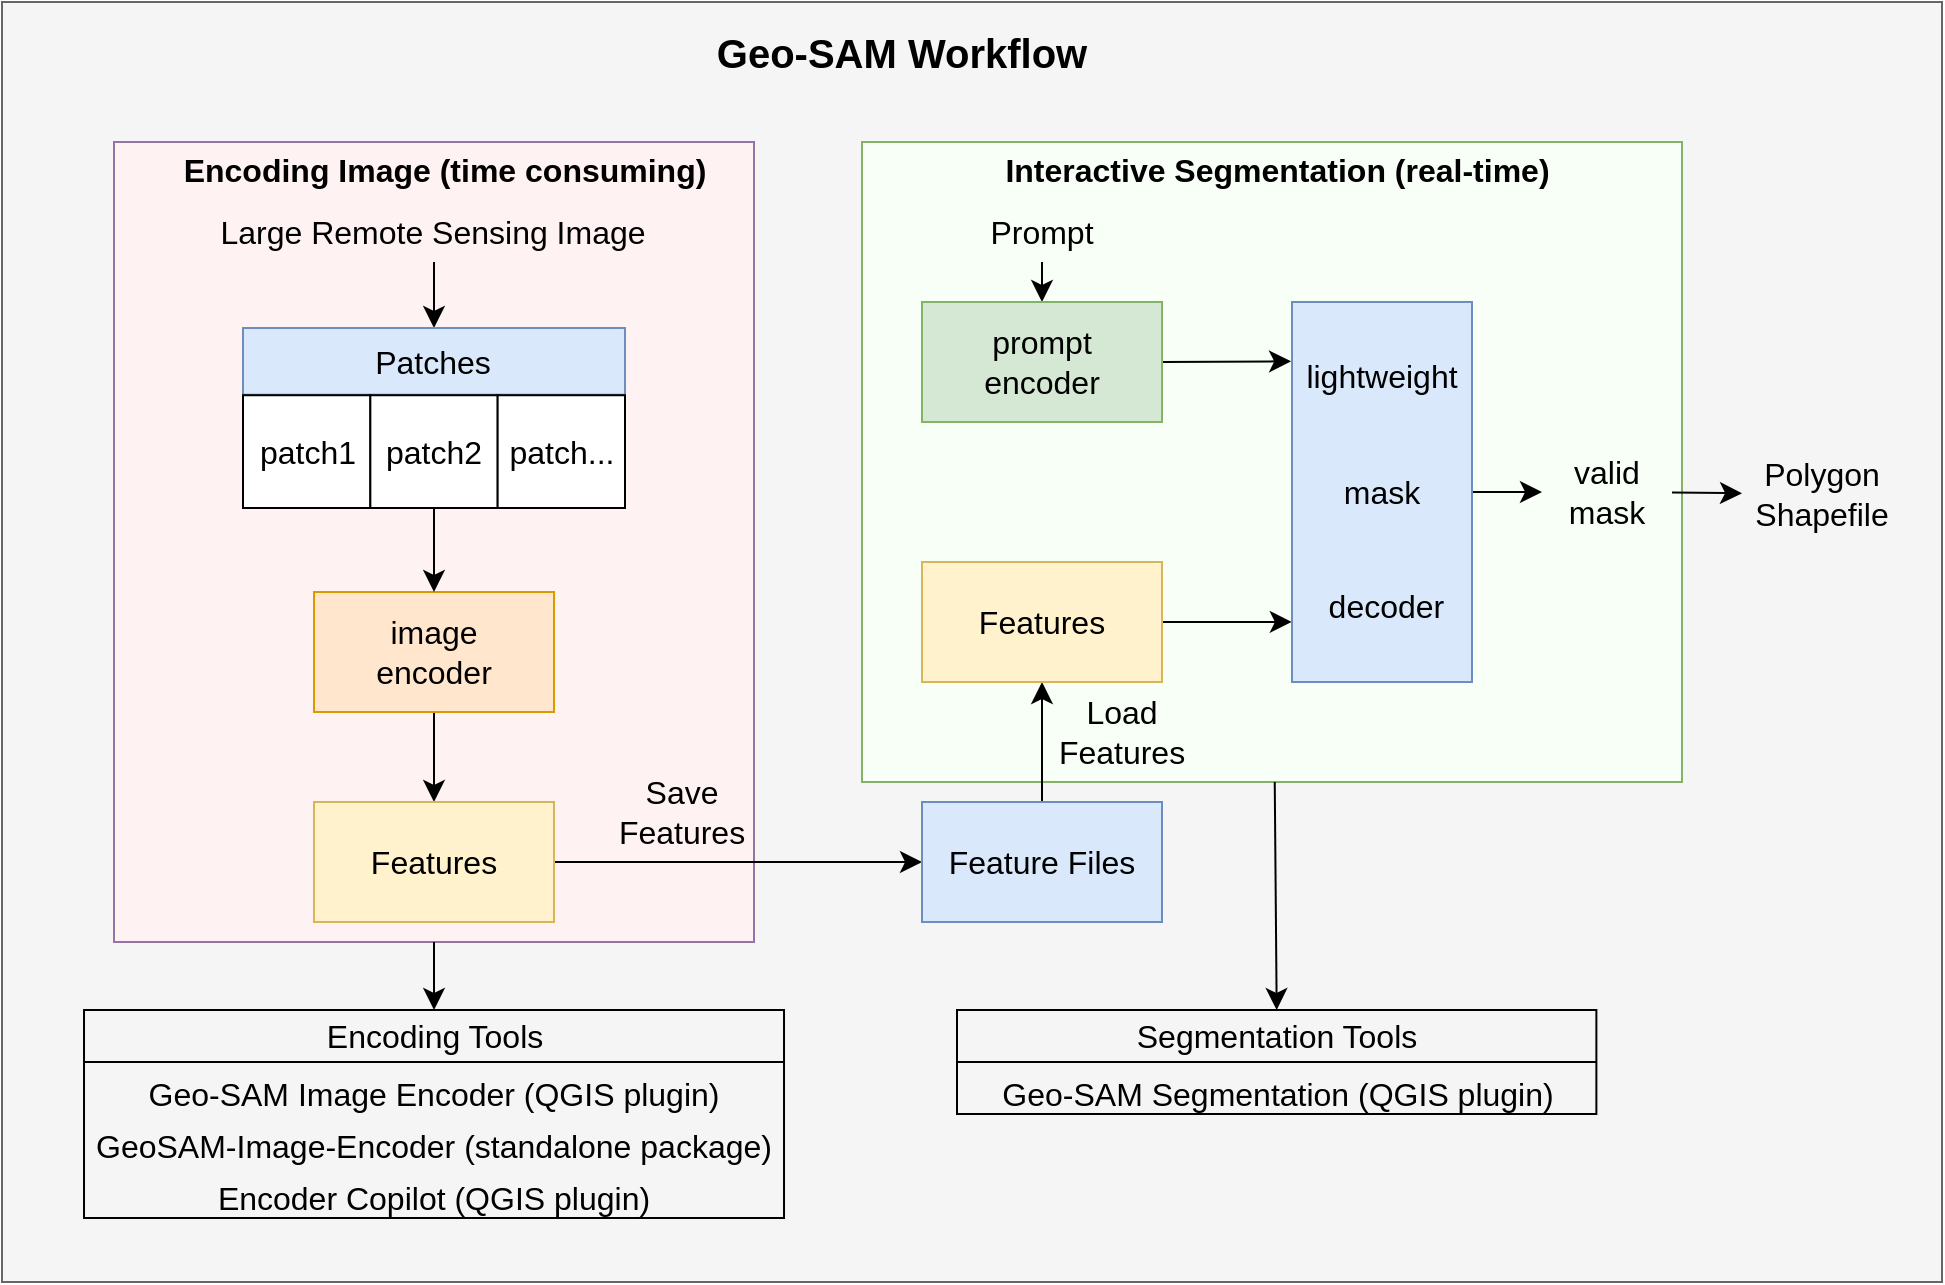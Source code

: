 <mxfile version="24.4.0" type="device">
  <diagram name="第 1 页" id="Qk4crZJXrgiV5HGb2PUo">
    <mxGraphModel dx="2074" dy="1614" grid="1" gridSize="10" guides="1" tooltips="1" connect="1" arrows="1" fold="1" page="0" pageScale="1" pageWidth="827" pageHeight="1169" math="0" shadow="0">
      <root>
        <mxCell id="0" />
        <mxCell id="1" parent="0" />
        <mxCell id="8PEj8mDurR05MUQ0729d-100" value="" style="rounded=0;whiteSpace=wrap;html=1;fontSize=16;fillColor=#f5f5f5;fontColor=#333333;strokeColor=#666666;" parent="1" vertex="1">
          <mxGeometry x="220" y="-60" width="970" height="640" as="geometry" />
        </mxCell>
        <mxCell id="8PEj8mDurR05MUQ0729d-82" value="" style="rounded=0;whiteSpace=wrap;html=1;fontSize=16;fillColor=#FFF2F2;strokeColor=#9673a6;" parent="1" vertex="1">
          <mxGeometry x="276" y="10" width="320" height="400" as="geometry" />
        </mxCell>
        <mxCell id="8PEj8mDurR05MUQ0729d-81" value="" style="rounded=0;whiteSpace=wrap;html=1;fontSize=16;fillColor=#F8FFF7;strokeColor=#82b366;" parent="1" vertex="1">
          <mxGeometry x="650" y="10" width="410" height="320" as="geometry" />
        </mxCell>
        <mxCell id="8PEj8mDurR05MUQ0729d-89" style="edgeStyle=none;curved=1;rounded=0;orthogonalLoop=1;jettySize=auto;html=1;entryX=0.5;entryY=0;entryDx=0;entryDy=0;fontSize=12;startSize=8;endSize=8;" parent="1" source="8PEj8mDurR05MUQ0729d-82" target="8PEj8mDurR05MUQ0729d-85" edge="1">
          <mxGeometry relative="1" as="geometry" />
        </mxCell>
        <mxCell id="8PEj8mDurR05MUQ0729d-93" style="edgeStyle=none;curved=1;rounded=0;orthogonalLoop=1;jettySize=auto;html=1;entryX=0.5;entryY=0;entryDx=0;entryDy=0;fontSize=12;startSize=8;endSize=8;" parent="1" source="8PEj8mDurR05MUQ0729d-81" target="8PEj8mDurR05MUQ0729d-90" edge="1">
          <mxGeometry relative="1" as="geometry" />
        </mxCell>
        <mxCell id="8PEj8mDurR05MUQ0729d-67" style="edgeStyle=none;curved=1;rounded=0;orthogonalLoop=1;jettySize=auto;html=1;entryX=0.5;entryY=0;entryDx=0;entryDy=0;fontSize=12;startSize=8;endSize=8;" parent="1" source="8PEj8mDurR05MUQ0729d-38" target="8PEj8mDurR05MUQ0729d-63" edge="1">
          <mxGeometry relative="1" as="geometry" />
        </mxCell>
        <mxCell id="8PEj8mDurR05MUQ0729d-38" value="image&lt;br&gt;encoder" style="rounded=0;whiteSpace=wrap;html=1;fontSize=16;fillColor=#ffe6cc;strokeColor=#d79b00;" parent="1" vertex="1">
          <mxGeometry x="376" y="235" width="120" height="60" as="geometry" />
        </mxCell>
        <mxCell id="8PEj8mDurR05MUQ0729d-39" style="edgeStyle=none;curved=1;rounded=0;orthogonalLoop=1;jettySize=auto;html=1;fontSize=12;startSize=8;endSize=8;entryX=0.5;entryY=0;entryDx=0;entryDy=0;" parent="1" source="8PEj8mDurR05MUQ0729d-40" target="8PEj8mDurR05MUQ0729d-58" edge="1">
          <mxGeometry relative="1" as="geometry">
            <mxPoint x="437" y="86" as="targetPoint" />
          </mxGeometry>
        </mxCell>
        <mxCell id="8PEj8mDurR05MUQ0729d-40" value="Large Remote Sensing Image" style="text;html=1;strokeColor=none;fillColor=none;align=center;verticalAlign=middle;whiteSpace=wrap;rounded=0;fontSize=16;" parent="1" vertex="1">
          <mxGeometry x="319.26" y="40" width="233.49" height="30" as="geometry" />
        </mxCell>
        <mxCell id="8PEj8mDurR05MUQ0729d-59" value="" style="group" parent="1" vertex="1" connectable="0">
          <mxGeometry x="340.5" y="103" width="229.5" height="307" as="geometry" />
        </mxCell>
        <mxCell id="8PEj8mDurR05MUQ0729d-58" value="Patches" style="rounded=0;whiteSpace=wrap;html=1;fontSize=16;fillColor=#dae8fc;strokeColor=#6c8ebf;" parent="8PEj8mDurR05MUQ0729d-59" vertex="1">
          <mxGeometry width="190.996" height="33.333" as="geometry" />
        </mxCell>
        <mxCell id="8PEj8mDurR05MUQ0729d-53" value="patch1" style="html=1;whiteSpace=wrap;fontSize=16;" parent="8PEj8mDurR05MUQ0729d-59" vertex="1">
          <mxGeometry y="33.615" width="63.675" height="56.385" as="geometry" />
        </mxCell>
        <mxCell id="8PEj8mDurR05MUQ0729d-54" value="patch2" style="html=1;whiteSpace=wrap;fontSize=16;" parent="8PEj8mDurR05MUQ0729d-59" vertex="1">
          <mxGeometry x="63.675" y="33.615" width="63.675" height="56.385" as="geometry" />
        </mxCell>
        <mxCell id="8PEj8mDurR05MUQ0729d-55" value="patch..." style="html=1;whiteSpace=wrap;fontSize=16;" parent="8PEj8mDurR05MUQ0729d-59" vertex="1">
          <mxGeometry x="127.325" y="33.615" width="63.675" height="56.385" as="geometry" />
        </mxCell>
        <mxCell id="8PEj8mDurR05MUQ0729d-60" style="edgeStyle=none;curved=1;rounded=0;orthogonalLoop=1;jettySize=auto;html=1;fontSize=12;startSize=8;endSize=8;entryX=0.5;entryY=0;entryDx=0;entryDy=0;" parent="1" source="8PEj8mDurR05MUQ0729d-54" target="8PEj8mDurR05MUQ0729d-38" edge="1">
          <mxGeometry relative="1" as="geometry">
            <mxPoint x="438" y="340" as="targetPoint" />
          </mxGeometry>
        </mxCell>
        <mxCell id="8PEj8mDurR05MUQ0729d-71" value="" style="edgeStyle=none;curved=1;rounded=0;orthogonalLoop=1;jettySize=auto;html=1;fontSize=12;startSize=8;endSize=8;" parent="1" source="8PEj8mDurR05MUQ0729d-63" target="8PEj8mDurR05MUQ0729d-70" edge="1">
          <mxGeometry relative="1" as="geometry" />
        </mxCell>
        <mxCell id="8PEj8mDurR05MUQ0729d-63" value="Features" style="rounded=0;whiteSpace=wrap;html=1;fontSize=16;fillColor=#fff2cc;strokeColor=#d6b656;" parent="1" vertex="1">
          <mxGeometry x="376" y="340" width="120" height="60" as="geometry" />
        </mxCell>
        <mxCell id="8PEj8mDurR05MUQ0729d-66" style="edgeStyle=none;curved=1;rounded=0;orthogonalLoop=1;jettySize=auto;html=1;entryX=0.5;entryY=0;entryDx=0;entryDy=0;fontSize=12;startSize=8;endSize=8;" parent="1" source="8PEj8mDurR05MUQ0729d-64" target="8PEj8mDurR05MUQ0729d-65" edge="1">
          <mxGeometry relative="1" as="geometry" />
        </mxCell>
        <mxCell id="8PEj8mDurR05MUQ0729d-64" value="Prompt" style="text;html=1;strokeColor=none;fillColor=none;align=center;verticalAlign=middle;whiteSpace=wrap;rounded=0;fontSize=16;" parent="1" vertex="1">
          <mxGeometry x="710" y="40" width="60" height="30" as="geometry" />
        </mxCell>
        <mxCell id="8PEj8mDurR05MUQ0729d-79" style="edgeStyle=none;curved=1;rounded=0;orthogonalLoop=1;jettySize=auto;html=1;exitX=1;exitY=0.5;exitDx=0;exitDy=0;entryX=-0.005;entryY=0.156;entryDx=0;entryDy=0;entryPerimeter=0;fontSize=12;startSize=8;endSize=8;" parent="1" source="8PEj8mDurR05MUQ0729d-65" target="8PEj8mDurR05MUQ0729d-78" edge="1">
          <mxGeometry relative="1" as="geometry" />
        </mxCell>
        <mxCell id="8PEj8mDurR05MUQ0729d-65" value="prompt&lt;br&gt;encoder" style="rounded=0;whiteSpace=wrap;html=1;fontSize=16;fillColor=#d5e8d4;strokeColor=#82b366;" parent="1" vertex="1">
          <mxGeometry x="680" y="90" width="120" height="60" as="geometry" />
        </mxCell>
        <mxCell id="8PEj8mDurR05MUQ0729d-76" value="" style="edgeStyle=none;curved=1;rounded=0;orthogonalLoop=1;jettySize=auto;html=1;fontSize=12;startSize=8;endSize=8;entryX=0.5;entryY=1;entryDx=0;entryDy=0;" parent="1" source="8PEj8mDurR05MUQ0729d-70" target="8PEj8mDurR05MUQ0729d-75" edge="1">
          <mxGeometry relative="1" as="geometry">
            <mxPoint x="740" y="270" as="targetPoint" />
          </mxGeometry>
        </mxCell>
        <mxCell id="8PEj8mDurR05MUQ0729d-70" value="Feature Files" style="whiteSpace=wrap;html=1;fontSize=16;rounded=0;fillColor=#dae8fc;strokeColor=#6c8ebf;" parent="1" vertex="1">
          <mxGeometry x="680" y="340" width="120" height="60" as="geometry" />
        </mxCell>
        <mxCell id="8PEj8mDurR05MUQ0729d-72" value="Save Features" style="text;html=1;strokeColor=none;fillColor=none;align=center;verticalAlign=middle;whiteSpace=wrap;rounded=0;fontSize=16;" parent="1" vertex="1">
          <mxGeometry x="530" y="330" width="60" height="30" as="geometry" />
        </mxCell>
        <mxCell id="8PEj8mDurR05MUQ0729d-80" style="edgeStyle=none;curved=1;rounded=0;orthogonalLoop=1;jettySize=auto;html=1;entryX=-0.001;entryY=0.842;entryDx=0;entryDy=0;entryPerimeter=0;fontSize=12;startSize=8;endSize=8;" parent="1" source="8PEj8mDurR05MUQ0729d-75" target="8PEj8mDurR05MUQ0729d-78" edge="1">
          <mxGeometry relative="1" as="geometry" />
        </mxCell>
        <mxCell id="8PEj8mDurR05MUQ0729d-75" value="Features" style="whiteSpace=wrap;html=1;fontSize=16;fillColor=#fff2cc;strokeColor=#d6b656;rounded=0;" parent="1" vertex="1">
          <mxGeometry x="680" y="220" width="120" height="60" as="geometry" />
        </mxCell>
        <mxCell id="8PEj8mDurR05MUQ0729d-77" value="Load&lt;br&gt;Features" style="text;html=1;strokeColor=none;fillColor=none;align=center;verticalAlign=middle;whiteSpace=wrap;rounded=0;fontSize=16;" parent="1" vertex="1">
          <mxGeometry x="750" y="290" width="60" height="30" as="geometry" />
        </mxCell>
        <mxCell id="8PEj8mDurR05MUQ0729d-84" style="edgeStyle=none;curved=1;rounded=0;orthogonalLoop=1;jettySize=auto;html=1;fontSize=12;startSize=8;endSize=8;" parent="1" source="8PEj8mDurR05MUQ0729d-78" target="8PEj8mDurR05MUQ0729d-83" edge="1">
          <mxGeometry relative="1" as="geometry" />
        </mxCell>
        <mxCell id="8PEj8mDurR05MUQ0729d-78" value="lightweight &lt;br&gt;&lt;br&gt;&lt;br&gt;mask&lt;br&gt;&lt;br&gt;&lt;br&gt;&amp;nbsp;decoder" style="rounded=0;whiteSpace=wrap;html=1;fontSize=16;fillColor=#dae8fc;strokeColor=#6c8ebf;" parent="1" vertex="1">
          <mxGeometry x="865" y="90" width="90" height="190" as="geometry" />
        </mxCell>
        <mxCell id="8PEj8mDurR05MUQ0729d-97" value="" style="edgeStyle=none;curved=1;rounded=0;orthogonalLoop=1;jettySize=auto;html=1;fontSize=12;startSize=8;endSize=8;" parent="1" source="8PEj8mDurR05MUQ0729d-83" target="8PEj8mDurR05MUQ0729d-96" edge="1">
          <mxGeometry relative="1" as="geometry" />
        </mxCell>
        <mxCell id="8PEj8mDurR05MUQ0729d-83" value="valid &lt;br&gt;mask" style="text;html=1;strokeColor=none;fillColor=none;align=center;verticalAlign=middle;whiteSpace=wrap;rounded=0;fontSize=16;" parent="1" vertex="1">
          <mxGeometry x="990" y="145" width="65" height="80" as="geometry" />
        </mxCell>
        <mxCell id="8PEj8mDurR05MUQ0729d-85" value="Encoding Tools" style="swimlane;fontStyle=0;childLayout=stackLayout;horizontal=1;startSize=26;fillColor=none;horizontalStack=0;resizeParent=1;resizeParentMax=0;resizeLast=0;collapsible=1;marginBottom=0;html=1;fontSize=16;" parent="1" vertex="1">
          <mxGeometry x="261.01" y="444" width="350" height="104" as="geometry" />
        </mxCell>
        <mxCell id="8PEj8mDurR05MUQ0729d-86" value="Geo-SAM Image Encoder (QGIS plugin)" style="text;strokeColor=none;fillColor=none;align=center;verticalAlign=top;spacingLeft=4;spacingRight=4;overflow=hidden;rotatable=0;points=[[0,0.5],[1,0.5]];portConstraint=eastwest;whiteSpace=wrap;html=1;fontSize=16;" parent="8PEj8mDurR05MUQ0729d-85" vertex="1">
          <mxGeometry y="26" width="350" height="26" as="geometry" />
        </mxCell>
        <mxCell id="8PEj8mDurR05MUQ0729d-87" value="GeoSAM-Image-Encoder (standalone package)" style="text;strokeColor=none;fillColor=none;align=left;verticalAlign=top;spacingLeft=4;spacingRight=4;overflow=hidden;rotatable=0;points=[[0,0.5],[1,0.5]];portConstraint=eastwest;whiteSpace=wrap;html=1;fontSize=16;" parent="8PEj8mDurR05MUQ0729d-85" vertex="1">
          <mxGeometry y="52" width="350" height="26" as="geometry" />
        </mxCell>
        <mxCell id="8PEj8mDurR05MUQ0729d-98" value="Encoder Copilot (QGIS plugin)" style="text;strokeColor=none;fillColor=none;align=center;verticalAlign=top;spacingLeft=4;spacingRight=4;overflow=hidden;rotatable=0;points=[[0,0.5],[1,0.5]];portConstraint=eastwest;whiteSpace=wrap;html=1;fontSize=16;" parent="8PEj8mDurR05MUQ0729d-85" vertex="1">
          <mxGeometry y="78" width="350" height="26" as="geometry" />
        </mxCell>
        <mxCell id="8PEj8mDurR05MUQ0729d-90" value="Segmentation Tools" style="swimlane;fontStyle=0;childLayout=stackLayout;horizontal=1;startSize=26;fillColor=none;horizontalStack=0;resizeParent=1;resizeParentMax=0;resizeLast=0;collapsible=1;marginBottom=0;html=1;fontSize=16;" parent="1" vertex="1">
          <mxGeometry x="697.5" y="444" width="319.69" height="52" as="geometry" />
        </mxCell>
        <mxCell id="8PEj8mDurR05MUQ0729d-91" value="Geo-SAM Segmentation (QGIS plugin)" style="text;strokeColor=none;fillColor=none;align=center;verticalAlign=top;spacingLeft=4;spacingRight=4;overflow=hidden;rotatable=0;points=[[0,0.5],[1,0.5]];portConstraint=eastwest;whiteSpace=wrap;html=1;fontSize=16;" parent="8PEj8mDurR05MUQ0729d-90" vertex="1">
          <mxGeometry y="26" width="319.69" height="26" as="geometry" />
        </mxCell>
        <mxCell id="8PEj8mDurR05MUQ0729d-94" value="Encoding Image (time consuming)" style="text;strokeColor=none;fillColor=none;html=1;fontSize=16;fontStyle=1;verticalAlign=middle;align=center;" parent="1" vertex="1">
          <mxGeometry x="286" width="310" height="47" as="geometry" />
        </mxCell>
        <mxCell id="8PEj8mDurR05MUQ0729d-95" value="&amp;nbsp;Interactive Segmentation (real-time)" style="text;strokeColor=none;fillColor=none;html=1;fontSize=16;fontStyle=1;verticalAlign=middle;align=center;" parent="1" vertex="1">
          <mxGeometry x="697.5" width="315" height="47" as="geometry" />
        </mxCell>
        <mxCell id="8PEj8mDurR05MUQ0729d-96" value="Polygon&lt;br&gt;Shapefile" style="text;html=1;strokeColor=none;fillColor=none;align=center;verticalAlign=middle;whiteSpace=wrap;rounded=0;fontSize=16;" parent="1" vertex="1">
          <mxGeometry x="1090" y="146" width="80" height="80" as="geometry" />
        </mxCell>
        <mxCell id="8PEj8mDurR05MUQ0729d-102" value="Geo-SAM Workflow" style="text;html=1;strokeColor=none;fillColor=none;align=center;verticalAlign=middle;whiteSpace=wrap;rounded=0;fontSize=20;fontStyle=1" parent="1" vertex="1">
          <mxGeometry x="560" y="-50" width="220" height="30" as="geometry" />
        </mxCell>
      </root>
    </mxGraphModel>
  </diagram>
</mxfile>
